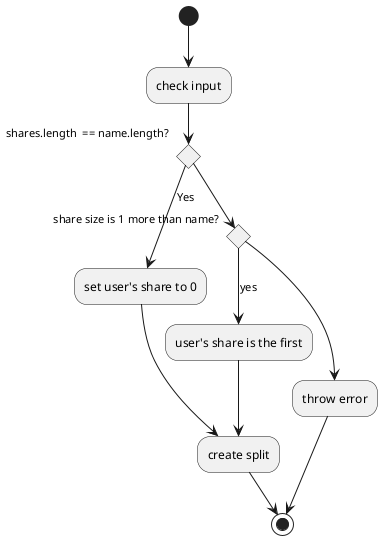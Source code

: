 @startuml
(*)  --> "check input"
If "shares.length  == name.length?" then
--> [Yes] "set user's share to 0"
--> "create split"
--> (*)
else
    if "share size is 1 more than name?"
    --> [yes] "user's share is the first"
    --> "create split"
    else
    --> "throw error"
    endif
Endif
-->(*)
@enduml

